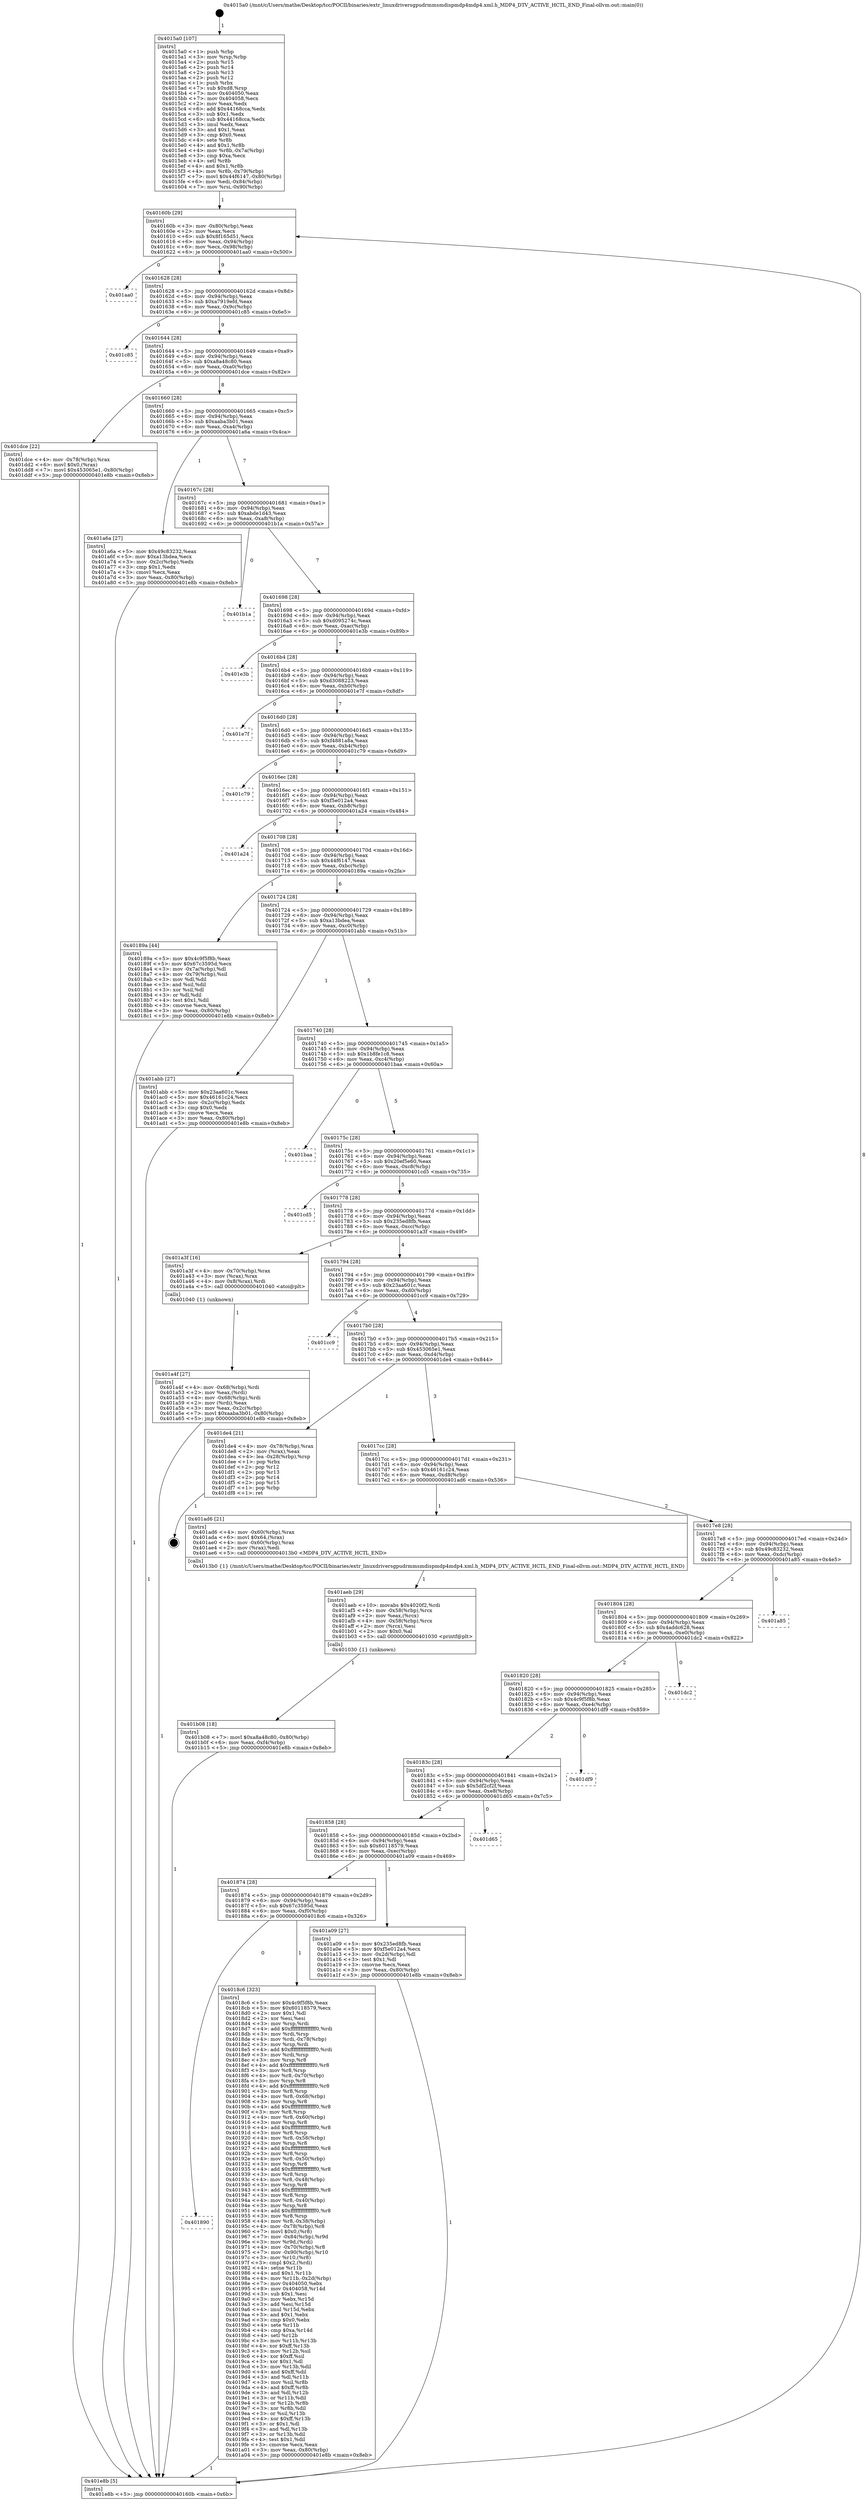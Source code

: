 digraph "0x4015a0" {
  label = "0x4015a0 (/mnt/c/Users/mathe/Desktop/tcc/POCII/binaries/extr_linuxdriversgpudrmmsmdispmdp4mdp4.xml.h_MDP4_DTV_ACTIVE_HCTL_END_Final-ollvm.out::main(0))"
  labelloc = "t"
  node[shape=record]

  Entry [label="",width=0.3,height=0.3,shape=circle,fillcolor=black,style=filled]
  "0x40160b" [label="{
     0x40160b [29]\l
     | [instrs]\l
     &nbsp;&nbsp;0x40160b \<+3\>: mov -0x80(%rbp),%eax\l
     &nbsp;&nbsp;0x40160e \<+2\>: mov %eax,%ecx\l
     &nbsp;&nbsp;0x401610 \<+6\>: sub $0x8f165d51,%ecx\l
     &nbsp;&nbsp;0x401616 \<+6\>: mov %eax,-0x94(%rbp)\l
     &nbsp;&nbsp;0x40161c \<+6\>: mov %ecx,-0x98(%rbp)\l
     &nbsp;&nbsp;0x401622 \<+6\>: je 0000000000401aa0 \<main+0x500\>\l
  }"]
  "0x401aa0" [label="{
     0x401aa0\l
  }", style=dashed]
  "0x401628" [label="{
     0x401628 [28]\l
     | [instrs]\l
     &nbsp;&nbsp;0x401628 \<+5\>: jmp 000000000040162d \<main+0x8d\>\l
     &nbsp;&nbsp;0x40162d \<+6\>: mov -0x94(%rbp),%eax\l
     &nbsp;&nbsp;0x401633 \<+5\>: sub $0xa7919efd,%eax\l
     &nbsp;&nbsp;0x401638 \<+6\>: mov %eax,-0x9c(%rbp)\l
     &nbsp;&nbsp;0x40163e \<+6\>: je 0000000000401c85 \<main+0x6e5\>\l
  }"]
  Exit [label="",width=0.3,height=0.3,shape=circle,fillcolor=black,style=filled,peripheries=2]
  "0x401c85" [label="{
     0x401c85\l
  }", style=dashed]
  "0x401644" [label="{
     0x401644 [28]\l
     | [instrs]\l
     &nbsp;&nbsp;0x401644 \<+5\>: jmp 0000000000401649 \<main+0xa9\>\l
     &nbsp;&nbsp;0x401649 \<+6\>: mov -0x94(%rbp),%eax\l
     &nbsp;&nbsp;0x40164f \<+5\>: sub $0xa8a48c80,%eax\l
     &nbsp;&nbsp;0x401654 \<+6\>: mov %eax,-0xa0(%rbp)\l
     &nbsp;&nbsp;0x40165a \<+6\>: je 0000000000401dce \<main+0x82e\>\l
  }"]
  "0x401b08" [label="{
     0x401b08 [18]\l
     | [instrs]\l
     &nbsp;&nbsp;0x401b08 \<+7\>: movl $0xa8a48c80,-0x80(%rbp)\l
     &nbsp;&nbsp;0x401b0f \<+6\>: mov %eax,-0xf4(%rbp)\l
     &nbsp;&nbsp;0x401b15 \<+5\>: jmp 0000000000401e8b \<main+0x8eb\>\l
  }"]
  "0x401dce" [label="{
     0x401dce [22]\l
     | [instrs]\l
     &nbsp;&nbsp;0x401dce \<+4\>: mov -0x78(%rbp),%rax\l
     &nbsp;&nbsp;0x401dd2 \<+6\>: movl $0x0,(%rax)\l
     &nbsp;&nbsp;0x401dd8 \<+7\>: movl $0x453065e1,-0x80(%rbp)\l
     &nbsp;&nbsp;0x401ddf \<+5\>: jmp 0000000000401e8b \<main+0x8eb\>\l
  }"]
  "0x401660" [label="{
     0x401660 [28]\l
     | [instrs]\l
     &nbsp;&nbsp;0x401660 \<+5\>: jmp 0000000000401665 \<main+0xc5\>\l
     &nbsp;&nbsp;0x401665 \<+6\>: mov -0x94(%rbp),%eax\l
     &nbsp;&nbsp;0x40166b \<+5\>: sub $0xaaba3b01,%eax\l
     &nbsp;&nbsp;0x401670 \<+6\>: mov %eax,-0xa4(%rbp)\l
     &nbsp;&nbsp;0x401676 \<+6\>: je 0000000000401a6a \<main+0x4ca\>\l
  }"]
  "0x401aeb" [label="{
     0x401aeb [29]\l
     | [instrs]\l
     &nbsp;&nbsp;0x401aeb \<+10\>: movabs $0x4020f2,%rdi\l
     &nbsp;&nbsp;0x401af5 \<+4\>: mov -0x58(%rbp),%rcx\l
     &nbsp;&nbsp;0x401af9 \<+2\>: mov %eax,(%rcx)\l
     &nbsp;&nbsp;0x401afb \<+4\>: mov -0x58(%rbp),%rcx\l
     &nbsp;&nbsp;0x401aff \<+2\>: mov (%rcx),%esi\l
     &nbsp;&nbsp;0x401b01 \<+2\>: mov $0x0,%al\l
     &nbsp;&nbsp;0x401b03 \<+5\>: call 0000000000401030 \<printf@plt\>\l
     | [calls]\l
     &nbsp;&nbsp;0x401030 \{1\} (unknown)\l
  }"]
  "0x401a6a" [label="{
     0x401a6a [27]\l
     | [instrs]\l
     &nbsp;&nbsp;0x401a6a \<+5\>: mov $0x49c83232,%eax\l
     &nbsp;&nbsp;0x401a6f \<+5\>: mov $0xa13bdea,%ecx\l
     &nbsp;&nbsp;0x401a74 \<+3\>: mov -0x2c(%rbp),%edx\l
     &nbsp;&nbsp;0x401a77 \<+3\>: cmp $0x1,%edx\l
     &nbsp;&nbsp;0x401a7a \<+3\>: cmovl %ecx,%eax\l
     &nbsp;&nbsp;0x401a7d \<+3\>: mov %eax,-0x80(%rbp)\l
     &nbsp;&nbsp;0x401a80 \<+5\>: jmp 0000000000401e8b \<main+0x8eb\>\l
  }"]
  "0x40167c" [label="{
     0x40167c [28]\l
     | [instrs]\l
     &nbsp;&nbsp;0x40167c \<+5\>: jmp 0000000000401681 \<main+0xe1\>\l
     &nbsp;&nbsp;0x401681 \<+6\>: mov -0x94(%rbp),%eax\l
     &nbsp;&nbsp;0x401687 \<+5\>: sub $0xabde1d43,%eax\l
     &nbsp;&nbsp;0x40168c \<+6\>: mov %eax,-0xa8(%rbp)\l
     &nbsp;&nbsp;0x401692 \<+6\>: je 0000000000401b1a \<main+0x57a\>\l
  }"]
  "0x401a4f" [label="{
     0x401a4f [27]\l
     | [instrs]\l
     &nbsp;&nbsp;0x401a4f \<+4\>: mov -0x68(%rbp),%rdi\l
     &nbsp;&nbsp;0x401a53 \<+2\>: mov %eax,(%rdi)\l
     &nbsp;&nbsp;0x401a55 \<+4\>: mov -0x68(%rbp),%rdi\l
     &nbsp;&nbsp;0x401a59 \<+2\>: mov (%rdi),%eax\l
     &nbsp;&nbsp;0x401a5b \<+3\>: mov %eax,-0x2c(%rbp)\l
     &nbsp;&nbsp;0x401a5e \<+7\>: movl $0xaaba3b01,-0x80(%rbp)\l
     &nbsp;&nbsp;0x401a65 \<+5\>: jmp 0000000000401e8b \<main+0x8eb\>\l
  }"]
  "0x401b1a" [label="{
     0x401b1a\l
  }", style=dashed]
  "0x401698" [label="{
     0x401698 [28]\l
     | [instrs]\l
     &nbsp;&nbsp;0x401698 \<+5\>: jmp 000000000040169d \<main+0xfd\>\l
     &nbsp;&nbsp;0x40169d \<+6\>: mov -0x94(%rbp),%eax\l
     &nbsp;&nbsp;0x4016a3 \<+5\>: sub $0xd095274c,%eax\l
     &nbsp;&nbsp;0x4016a8 \<+6\>: mov %eax,-0xac(%rbp)\l
     &nbsp;&nbsp;0x4016ae \<+6\>: je 0000000000401e3b \<main+0x89b\>\l
  }"]
  "0x401890" [label="{
     0x401890\l
  }", style=dashed]
  "0x401e3b" [label="{
     0x401e3b\l
  }", style=dashed]
  "0x4016b4" [label="{
     0x4016b4 [28]\l
     | [instrs]\l
     &nbsp;&nbsp;0x4016b4 \<+5\>: jmp 00000000004016b9 \<main+0x119\>\l
     &nbsp;&nbsp;0x4016b9 \<+6\>: mov -0x94(%rbp),%eax\l
     &nbsp;&nbsp;0x4016bf \<+5\>: sub $0xd3088223,%eax\l
     &nbsp;&nbsp;0x4016c4 \<+6\>: mov %eax,-0xb0(%rbp)\l
     &nbsp;&nbsp;0x4016ca \<+6\>: je 0000000000401e7f \<main+0x8df\>\l
  }"]
  "0x4018c6" [label="{
     0x4018c6 [323]\l
     | [instrs]\l
     &nbsp;&nbsp;0x4018c6 \<+5\>: mov $0x4c9f5f8b,%eax\l
     &nbsp;&nbsp;0x4018cb \<+5\>: mov $0x60118579,%ecx\l
     &nbsp;&nbsp;0x4018d0 \<+2\>: mov $0x1,%dl\l
     &nbsp;&nbsp;0x4018d2 \<+2\>: xor %esi,%esi\l
     &nbsp;&nbsp;0x4018d4 \<+3\>: mov %rsp,%rdi\l
     &nbsp;&nbsp;0x4018d7 \<+4\>: add $0xfffffffffffffff0,%rdi\l
     &nbsp;&nbsp;0x4018db \<+3\>: mov %rdi,%rsp\l
     &nbsp;&nbsp;0x4018de \<+4\>: mov %rdi,-0x78(%rbp)\l
     &nbsp;&nbsp;0x4018e2 \<+3\>: mov %rsp,%rdi\l
     &nbsp;&nbsp;0x4018e5 \<+4\>: add $0xfffffffffffffff0,%rdi\l
     &nbsp;&nbsp;0x4018e9 \<+3\>: mov %rdi,%rsp\l
     &nbsp;&nbsp;0x4018ec \<+3\>: mov %rsp,%r8\l
     &nbsp;&nbsp;0x4018ef \<+4\>: add $0xfffffffffffffff0,%r8\l
     &nbsp;&nbsp;0x4018f3 \<+3\>: mov %r8,%rsp\l
     &nbsp;&nbsp;0x4018f6 \<+4\>: mov %r8,-0x70(%rbp)\l
     &nbsp;&nbsp;0x4018fa \<+3\>: mov %rsp,%r8\l
     &nbsp;&nbsp;0x4018fd \<+4\>: add $0xfffffffffffffff0,%r8\l
     &nbsp;&nbsp;0x401901 \<+3\>: mov %r8,%rsp\l
     &nbsp;&nbsp;0x401904 \<+4\>: mov %r8,-0x68(%rbp)\l
     &nbsp;&nbsp;0x401908 \<+3\>: mov %rsp,%r8\l
     &nbsp;&nbsp;0x40190b \<+4\>: add $0xfffffffffffffff0,%r8\l
     &nbsp;&nbsp;0x40190f \<+3\>: mov %r8,%rsp\l
     &nbsp;&nbsp;0x401912 \<+4\>: mov %r8,-0x60(%rbp)\l
     &nbsp;&nbsp;0x401916 \<+3\>: mov %rsp,%r8\l
     &nbsp;&nbsp;0x401919 \<+4\>: add $0xfffffffffffffff0,%r8\l
     &nbsp;&nbsp;0x40191d \<+3\>: mov %r8,%rsp\l
     &nbsp;&nbsp;0x401920 \<+4\>: mov %r8,-0x58(%rbp)\l
     &nbsp;&nbsp;0x401924 \<+3\>: mov %rsp,%r8\l
     &nbsp;&nbsp;0x401927 \<+4\>: add $0xfffffffffffffff0,%r8\l
     &nbsp;&nbsp;0x40192b \<+3\>: mov %r8,%rsp\l
     &nbsp;&nbsp;0x40192e \<+4\>: mov %r8,-0x50(%rbp)\l
     &nbsp;&nbsp;0x401932 \<+3\>: mov %rsp,%r8\l
     &nbsp;&nbsp;0x401935 \<+4\>: add $0xfffffffffffffff0,%r8\l
     &nbsp;&nbsp;0x401939 \<+3\>: mov %r8,%rsp\l
     &nbsp;&nbsp;0x40193c \<+4\>: mov %r8,-0x48(%rbp)\l
     &nbsp;&nbsp;0x401940 \<+3\>: mov %rsp,%r8\l
     &nbsp;&nbsp;0x401943 \<+4\>: add $0xfffffffffffffff0,%r8\l
     &nbsp;&nbsp;0x401947 \<+3\>: mov %r8,%rsp\l
     &nbsp;&nbsp;0x40194a \<+4\>: mov %r8,-0x40(%rbp)\l
     &nbsp;&nbsp;0x40194e \<+3\>: mov %rsp,%r8\l
     &nbsp;&nbsp;0x401951 \<+4\>: add $0xfffffffffffffff0,%r8\l
     &nbsp;&nbsp;0x401955 \<+3\>: mov %r8,%rsp\l
     &nbsp;&nbsp;0x401958 \<+4\>: mov %r8,-0x38(%rbp)\l
     &nbsp;&nbsp;0x40195c \<+4\>: mov -0x78(%rbp),%r8\l
     &nbsp;&nbsp;0x401960 \<+7\>: movl $0x0,(%r8)\l
     &nbsp;&nbsp;0x401967 \<+7\>: mov -0x84(%rbp),%r9d\l
     &nbsp;&nbsp;0x40196e \<+3\>: mov %r9d,(%rdi)\l
     &nbsp;&nbsp;0x401971 \<+4\>: mov -0x70(%rbp),%r8\l
     &nbsp;&nbsp;0x401975 \<+7\>: mov -0x90(%rbp),%r10\l
     &nbsp;&nbsp;0x40197c \<+3\>: mov %r10,(%r8)\l
     &nbsp;&nbsp;0x40197f \<+3\>: cmpl $0x2,(%rdi)\l
     &nbsp;&nbsp;0x401982 \<+4\>: setne %r11b\l
     &nbsp;&nbsp;0x401986 \<+4\>: and $0x1,%r11b\l
     &nbsp;&nbsp;0x40198a \<+4\>: mov %r11b,-0x2d(%rbp)\l
     &nbsp;&nbsp;0x40198e \<+7\>: mov 0x404050,%ebx\l
     &nbsp;&nbsp;0x401995 \<+8\>: mov 0x404058,%r14d\l
     &nbsp;&nbsp;0x40199d \<+3\>: sub $0x1,%esi\l
     &nbsp;&nbsp;0x4019a0 \<+3\>: mov %ebx,%r15d\l
     &nbsp;&nbsp;0x4019a3 \<+3\>: add %esi,%r15d\l
     &nbsp;&nbsp;0x4019a6 \<+4\>: imul %r15d,%ebx\l
     &nbsp;&nbsp;0x4019aa \<+3\>: and $0x1,%ebx\l
     &nbsp;&nbsp;0x4019ad \<+3\>: cmp $0x0,%ebx\l
     &nbsp;&nbsp;0x4019b0 \<+4\>: sete %r11b\l
     &nbsp;&nbsp;0x4019b4 \<+4\>: cmp $0xa,%r14d\l
     &nbsp;&nbsp;0x4019b8 \<+4\>: setl %r12b\l
     &nbsp;&nbsp;0x4019bc \<+3\>: mov %r11b,%r13b\l
     &nbsp;&nbsp;0x4019bf \<+4\>: xor $0xff,%r13b\l
     &nbsp;&nbsp;0x4019c3 \<+3\>: mov %r12b,%sil\l
     &nbsp;&nbsp;0x4019c6 \<+4\>: xor $0xff,%sil\l
     &nbsp;&nbsp;0x4019ca \<+3\>: xor $0x1,%dl\l
     &nbsp;&nbsp;0x4019cd \<+3\>: mov %r13b,%dil\l
     &nbsp;&nbsp;0x4019d0 \<+4\>: and $0xff,%dil\l
     &nbsp;&nbsp;0x4019d4 \<+3\>: and %dl,%r11b\l
     &nbsp;&nbsp;0x4019d7 \<+3\>: mov %sil,%r8b\l
     &nbsp;&nbsp;0x4019da \<+4\>: and $0xff,%r8b\l
     &nbsp;&nbsp;0x4019de \<+3\>: and %dl,%r12b\l
     &nbsp;&nbsp;0x4019e1 \<+3\>: or %r11b,%dil\l
     &nbsp;&nbsp;0x4019e4 \<+3\>: or %r12b,%r8b\l
     &nbsp;&nbsp;0x4019e7 \<+3\>: xor %r8b,%dil\l
     &nbsp;&nbsp;0x4019ea \<+3\>: or %sil,%r13b\l
     &nbsp;&nbsp;0x4019ed \<+4\>: xor $0xff,%r13b\l
     &nbsp;&nbsp;0x4019f1 \<+3\>: or $0x1,%dl\l
     &nbsp;&nbsp;0x4019f4 \<+3\>: and %dl,%r13b\l
     &nbsp;&nbsp;0x4019f7 \<+3\>: or %r13b,%dil\l
     &nbsp;&nbsp;0x4019fa \<+4\>: test $0x1,%dil\l
     &nbsp;&nbsp;0x4019fe \<+3\>: cmovne %ecx,%eax\l
     &nbsp;&nbsp;0x401a01 \<+3\>: mov %eax,-0x80(%rbp)\l
     &nbsp;&nbsp;0x401a04 \<+5\>: jmp 0000000000401e8b \<main+0x8eb\>\l
  }"]
  "0x401e7f" [label="{
     0x401e7f\l
  }", style=dashed]
  "0x4016d0" [label="{
     0x4016d0 [28]\l
     | [instrs]\l
     &nbsp;&nbsp;0x4016d0 \<+5\>: jmp 00000000004016d5 \<main+0x135\>\l
     &nbsp;&nbsp;0x4016d5 \<+6\>: mov -0x94(%rbp),%eax\l
     &nbsp;&nbsp;0x4016db \<+5\>: sub $0xf4881a8a,%eax\l
     &nbsp;&nbsp;0x4016e0 \<+6\>: mov %eax,-0xb4(%rbp)\l
     &nbsp;&nbsp;0x4016e6 \<+6\>: je 0000000000401c79 \<main+0x6d9\>\l
  }"]
  "0x401874" [label="{
     0x401874 [28]\l
     | [instrs]\l
     &nbsp;&nbsp;0x401874 \<+5\>: jmp 0000000000401879 \<main+0x2d9\>\l
     &nbsp;&nbsp;0x401879 \<+6\>: mov -0x94(%rbp),%eax\l
     &nbsp;&nbsp;0x40187f \<+5\>: sub $0x67c3595d,%eax\l
     &nbsp;&nbsp;0x401884 \<+6\>: mov %eax,-0xf0(%rbp)\l
     &nbsp;&nbsp;0x40188a \<+6\>: je 00000000004018c6 \<main+0x326\>\l
  }"]
  "0x401c79" [label="{
     0x401c79\l
  }", style=dashed]
  "0x4016ec" [label="{
     0x4016ec [28]\l
     | [instrs]\l
     &nbsp;&nbsp;0x4016ec \<+5\>: jmp 00000000004016f1 \<main+0x151\>\l
     &nbsp;&nbsp;0x4016f1 \<+6\>: mov -0x94(%rbp),%eax\l
     &nbsp;&nbsp;0x4016f7 \<+5\>: sub $0xf5e012a4,%eax\l
     &nbsp;&nbsp;0x4016fc \<+6\>: mov %eax,-0xb8(%rbp)\l
     &nbsp;&nbsp;0x401702 \<+6\>: je 0000000000401a24 \<main+0x484\>\l
  }"]
  "0x401a09" [label="{
     0x401a09 [27]\l
     | [instrs]\l
     &nbsp;&nbsp;0x401a09 \<+5\>: mov $0x235ed8fb,%eax\l
     &nbsp;&nbsp;0x401a0e \<+5\>: mov $0xf5e012a4,%ecx\l
     &nbsp;&nbsp;0x401a13 \<+3\>: mov -0x2d(%rbp),%dl\l
     &nbsp;&nbsp;0x401a16 \<+3\>: test $0x1,%dl\l
     &nbsp;&nbsp;0x401a19 \<+3\>: cmovne %ecx,%eax\l
     &nbsp;&nbsp;0x401a1c \<+3\>: mov %eax,-0x80(%rbp)\l
     &nbsp;&nbsp;0x401a1f \<+5\>: jmp 0000000000401e8b \<main+0x8eb\>\l
  }"]
  "0x401a24" [label="{
     0x401a24\l
  }", style=dashed]
  "0x401708" [label="{
     0x401708 [28]\l
     | [instrs]\l
     &nbsp;&nbsp;0x401708 \<+5\>: jmp 000000000040170d \<main+0x16d\>\l
     &nbsp;&nbsp;0x40170d \<+6\>: mov -0x94(%rbp),%eax\l
     &nbsp;&nbsp;0x401713 \<+5\>: sub $0x44f6147,%eax\l
     &nbsp;&nbsp;0x401718 \<+6\>: mov %eax,-0xbc(%rbp)\l
     &nbsp;&nbsp;0x40171e \<+6\>: je 000000000040189a \<main+0x2fa\>\l
  }"]
  "0x401858" [label="{
     0x401858 [28]\l
     | [instrs]\l
     &nbsp;&nbsp;0x401858 \<+5\>: jmp 000000000040185d \<main+0x2bd\>\l
     &nbsp;&nbsp;0x40185d \<+6\>: mov -0x94(%rbp),%eax\l
     &nbsp;&nbsp;0x401863 \<+5\>: sub $0x60118579,%eax\l
     &nbsp;&nbsp;0x401868 \<+6\>: mov %eax,-0xec(%rbp)\l
     &nbsp;&nbsp;0x40186e \<+6\>: je 0000000000401a09 \<main+0x469\>\l
  }"]
  "0x40189a" [label="{
     0x40189a [44]\l
     | [instrs]\l
     &nbsp;&nbsp;0x40189a \<+5\>: mov $0x4c9f5f8b,%eax\l
     &nbsp;&nbsp;0x40189f \<+5\>: mov $0x67c3595d,%ecx\l
     &nbsp;&nbsp;0x4018a4 \<+3\>: mov -0x7a(%rbp),%dl\l
     &nbsp;&nbsp;0x4018a7 \<+4\>: mov -0x79(%rbp),%sil\l
     &nbsp;&nbsp;0x4018ab \<+3\>: mov %dl,%dil\l
     &nbsp;&nbsp;0x4018ae \<+3\>: and %sil,%dil\l
     &nbsp;&nbsp;0x4018b1 \<+3\>: xor %sil,%dl\l
     &nbsp;&nbsp;0x4018b4 \<+3\>: or %dl,%dil\l
     &nbsp;&nbsp;0x4018b7 \<+4\>: test $0x1,%dil\l
     &nbsp;&nbsp;0x4018bb \<+3\>: cmovne %ecx,%eax\l
     &nbsp;&nbsp;0x4018be \<+3\>: mov %eax,-0x80(%rbp)\l
     &nbsp;&nbsp;0x4018c1 \<+5\>: jmp 0000000000401e8b \<main+0x8eb\>\l
  }"]
  "0x401724" [label="{
     0x401724 [28]\l
     | [instrs]\l
     &nbsp;&nbsp;0x401724 \<+5\>: jmp 0000000000401729 \<main+0x189\>\l
     &nbsp;&nbsp;0x401729 \<+6\>: mov -0x94(%rbp),%eax\l
     &nbsp;&nbsp;0x40172f \<+5\>: sub $0xa13bdea,%eax\l
     &nbsp;&nbsp;0x401734 \<+6\>: mov %eax,-0xc0(%rbp)\l
     &nbsp;&nbsp;0x40173a \<+6\>: je 0000000000401abb \<main+0x51b\>\l
  }"]
  "0x401e8b" [label="{
     0x401e8b [5]\l
     | [instrs]\l
     &nbsp;&nbsp;0x401e8b \<+5\>: jmp 000000000040160b \<main+0x6b\>\l
  }"]
  "0x4015a0" [label="{
     0x4015a0 [107]\l
     | [instrs]\l
     &nbsp;&nbsp;0x4015a0 \<+1\>: push %rbp\l
     &nbsp;&nbsp;0x4015a1 \<+3\>: mov %rsp,%rbp\l
     &nbsp;&nbsp;0x4015a4 \<+2\>: push %r15\l
     &nbsp;&nbsp;0x4015a6 \<+2\>: push %r14\l
     &nbsp;&nbsp;0x4015a8 \<+2\>: push %r13\l
     &nbsp;&nbsp;0x4015aa \<+2\>: push %r12\l
     &nbsp;&nbsp;0x4015ac \<+1\>: push %rbx\l
     &nbsp;&nbsp;0x4015ad \<+7\>: sub $0xd8,%rsp\l
     &nbsp;&nbsp;0x4015b4 \<+7\>: mov 0x404050,%eax\l
     &nbsp;&nbsp;0x4015bb \<+7\>: mov 0x404058,%ecx\l
     &nbsp;&nbsp;0x4015c2 \<+2\>: mov %eax,%edx\l
     &nbsp;&nbsp;0x4015c4 \<+6\>: add $0x44168cca,%edx\l
     &nbsp;&nbsp;0x4015ca \<+3\>: sub $0x1,%edx\l
     &nbsp;&nbsp;0x4015cd \<+6\>: sub $0x44168cca,%edx\l
     &nbsp;&nbsp;0x4015d3 \<+3\>: imul %edx,%eax\l
     &nbsp;&nbsp;0x4015d6 \<+3\>: and $0x1,%eax\l
     &nbsp;&nbsp;0x4015d9 \<+3\>: cmp $0x0,%eax\l
     &nbsp;&nbsp;0x4015dc \<+4\>: sete %r8b\l
     &nbsp;&nbsp;0x4015e0 \<+4\>: and $0x1,%r8b\l
     &nbsp;&nbsp;0x4015e4 \<+4\>: mov %r8b,-0x7a(%rbp)\l
     &nbsp;&nbsp;0x4015e8 \<+3\>: cmp $0xa,%ecx\l
     &nbsp;&nbsp;0x4015eb \<+4\>: setl %r8b\l
     &nbsp;&nbsp;0x4015ef \<+4\>: and $0x1,%r8b\l
     &nbsp;&nbsp;0x4015f3 \<+4\>: mov %r8b,-0x79(%rbp)\l
     &nbsp;&nbsp;0x4015f7 \<+7\>: movl $0x44f6147,-0x80(%rbp)\l
     &nbsp;&nbsp;0x4015fe \<+6\>: mov %edi,-0x84(%rbp)\l
     &nbsp;&nbsp;0x401604 \<+7\>: mov %rsi,-0x90(%rbp)\l
  }"]
  "0x401d65" [label="{
     0x401d65\l
  }", style=dashed]
  "0x401abb" [label="{
     0x401abb [27]\l
     | [instrs]\l
     &nbsp;&nbsp;0x401abb \<+5\>: mov $0x23aa601c,%eax\l
     &nbsp;&nbsp;0x401ac0 \<+5\>: mov $0x46161c24,%ecx\l
     &nbsp;&nbsp;0x401ac5 \<+3\>: mov -0x2c(%rbp),%edx\l
     &nbsp;&nbsp;0x401ac8 \<+3\>: cmp $0x0,%edx\l
     &nbsp;&nbsp;0x401acb \<+3\>: cmove %ecx,%eax\l
     &nbsp;&nbsp;0x401ace \<+3\>: mov %eax,-0x80(%rbp)\l
     &nbsp;&nbsp;0x401ad1 \<+5\>: jmp 0000000000401e8b \<main+0x8eb\>\l
  }"]
  "0x401740" [label="{
     0x401740 [28]\l
     | [instrs]\l
     &nbsp;&nbsp;0x401740 \<+5\>: jmp 0000000000401745 \<main+0x1a5\>\l
     &nbsp;&nbsp;0x401745 \<+6\>: mov -0x94(%rbp),%eax\l
     &nbsp;&nbsp;0x40174b \<+5\>: sub $0x1b8fe1c8,%eax\l
     &nbsp;&nbsp;0x401750 \<+6\>: mov %eax,-0xc4(%rbp)\l
     &nbsp;&nbsp;0x401756 \<+6\>: je 0000000000401baa \<main+0x60a\>\l
  }"]
  "0x40183c" [label="{
     0x40183c [28]\l
     | [instrs]\l
     &nbsp;&nbsp;0x40183c \<+5\>: jmp 0000000000401841 \<main+0x2a1\>\l
     &nbsp;&nbsp;0x401841 \<+6\>: mov -0x94(%rbp),%eax\l
     &nbsp;&nbsp;0x401847 \<+5\>: sub $0x5df2cf2f,%eax\l
     &nbsp;&nbsp;0x40184c \<+6\>: mov %eax,-0xe8(%rbp)\l
     &nbsp;&nbsp;0x401852 \<+6\>: je 0000000000401d65 \<main+0x7c5\>\l
  }"]
  "0x401baa" [label="{
     0x401baa\l
  }", style=dashed]
  "0x40175c" [label="{
     0x40175c [28]\l
     | [instrs]\l
     &nbsp;&nbsp;0x40175c \<+5\>: jmp 0000000000401761 \<main+0x1c1\>\l
     &nbsp;&nbsp;0x401761 \<+6\>: mov -0x94(%rbp),%eax\l
     &nbsp;&nbsp;0x401767 \<+5\>: sub $0x20ef5e60,%eax\l
     &nbsp;&nbsp;0x40176c \<+6\>: mov %eax,-0xc8(%rbp)\l
     &nbsp;&nbsp;0x401772 \<+6\>: je 0000000000401cd5 \<main+0x735\>\l
  }"]
  "0x401df9" [label="{
     0x401df9\l
  }", style=dashed]
  "0x401cd5" [label="{
     0x401cd5\l
  }", style=dashed]
  "0x401778" [label="{
     0x401778 [28]\l
     | [instrs]\l
     &nbsp;&nbsp;0x401778 \<+5\>: jmp 000000000040177d \<main+0x1dd\>\l
     &nbsp;&nbsp;0x40177d \<+6\>: mov -0x94(%rbp),%eax\l
     &nbsp;&nbsp;0x401783 \<+5\>: sub $0x235ed8fb,%eax\l
     &nbsp;&nbsp;0x401788 \<+6\>: mov %eax,-0xcc(%rbp)\l
     &nbsp;&nbsp;0x40178e \<+6\>: je 0000000000401a3f \<main+0x49f\>\l
  }"]
  "0x401820" [label="{
     0x401820 [28]\l
     | [instrs]\l
     &nbsp;&nbsp;0x401820 \<+5\>: jmp 0000000000401825 \<main+0x285\>\l
     &nbsp;&nbsp;0x401825 \<+6\>: mov -0x94(%rbp),%eax\l
     &nbsp;&nbsp;0x40182b \<+5\>: sub $0x4c9f5f8b,%eax\l
     &nbsp;&nbsp;0x401830 \<+6\>: mov %eax,-0xe4(%rbp)\l
     &nbsp;&nbsp;0x401836 \<+6\>: je 0000000000401df9 \<main+0x859\>\l
  }"]
  "0x401a3f" [label="{
     0x401a3f [16]\l
     | [instrs]\l
     &nbsp;&nbsp;0x401a3f \<+4\>: mov -0x70(%rbp),%rax\l
     &nbsp;&nbsp;0x401a43 \<+3\>: mov (%rax),%rax\l
     &nbsp;&nbsp;0x401a46 \<+4\>: mov 0x8(%rax),%rdi\l
     &nbsp;&nbsp;0x401a4a \<+5\>: call 0000000000401040 \<atoi@plt\>\l
     | [calls]\l
     &nbsp;&nbsp;0x401040 \{1\} (unknown)\l
  }"]
  "0x401794" [label="{
     0x401794 [28]\l
     | [instrs]\l
     &nbsp;&nbsp;0x401794 \<+5\>: jmp 0000000000401799 \<main+0x1f9\>\l
     &nbsp;&nbsp;0x401799 \<+6\>: mov -0x94(%rbp),%eax\l
     &nbsp;&nbsp;0x40179f \<+5\>: sub $0x23aa601c,%eax\l
     &nbsp;&nbsp;0x4017a4 \<+6\>: mov %eax,-0xd0(%rbp)\l
     &nbsp;&nbsp;0x4017aa \<+6\>: je 0000000000401cc9 \<main+0x729\>\l
  }"]
  "0x401dc2" [label="{
     0x401dc2\l
  }", style=dashed]
  "0x401cc9" [label="{
     0x401cc9\l
  }", style=dashed]
  "0x4017b0" [label="{
     0x4017b0 [28]\l
     | [instrs]\l
     &nbsp;&nbsp;0x4017b0 \<+5\>: jmp 00000000004017b5 \<main+0x215\>\l
     &nbsp;&nbsp;0x4017b5 \<+6\>: mov -0x94(%rbp),%eax\l
     &nbsp;&nbsp;0x4017bb \<+5\>: sub $0x453065e1,%eax\l
     &nbsp;&nbsp;0x4017c0 \<+6\>: mov %eax,-0xd4(%rbp)\l
     &nbsp;&nbsp;0x4017c6 \<+6\>: je 0000000000401de4 \<main+0x844\>\l
  }"]
  "0x401804" [label="{
     0x401804 [28]\l
     | [instrs]\l
     &nbsp;&nbsp;0x401804 \<+5\>: jmp 0000000000401809 \<main+0x269\>\l
     &nbsp;&nbsp;0x401809 \<+6\>: mov -0x94(%rbp),%eax\l
     &nbsp;&nbsp;0x40180f \<+5\>: sub $0x4addc628,%eax\l
     &nbsp;&nbsp;0x401814 \<+6\>: mov %eax,-0xe0(%rbp)\l
     &nbsp;&nbsp;0x40181a \<+6\>: je 0000000000401dc2 \<main+0x822\>\l
  }"]
  "0x401de4" [label="{
     0x401de4 [21]\l
     | [instrs]\l
     &nbsp;&nbsp;0x401de4 \<+4\>: mov -0x78(%rbp),%rax\l
     &nbsp;&nbsp;0x401de8 \<+2\>: mov (%rax),%eax\l
     &nbsp;&nbsp;0x401dea \<+4\>: lea -0x28(%rbp),%rsp\l
     &nbsp;&nbsp;0x401dee \<+1\>: pop %rbx\l
     &nbsp;&nbsp;0x401def \<+2\>: pop %r12\l
     &nbsp;&nbsp;0x401df1 \<+2\>: pop %r13\l
     &nbsp;&nbsp;0x401df3 \<+2\>: pop %r14\l
     &nbsp;&nbsp;0x401df5 \<+2\>: pop %r15\l
     &nbsp;&nbsp;0x401df7 \<+1\>: pop %rbp\l
     &nbsp;&nbsp;0x401df8 \<+1\>: ret\l
  }"]
  "0x4017cc" [label="{
     0x4017cc [28]\l
     | [instrs]\l
     &nbsp;&nbsp;0x4017cc \<+5\>: jmp 00000000004017d1 \<main+0x231\>\l
     &nbsp;&nbsp;0x4017d1 \<+6\>: mov -0x94(%rbp),%eax\l
     &nbsp;&nbsp;0x4017d7 \<+5\>: sub $0x46161c24,%eax\l
     &nbsp;&nbsp;0x4017dc \<+6\>: mov %eax,-0xd8(%rbp)\l
     &nbsp;&nbsp;0x4017e2 \<+6\>: je 0000000000401ad6 \<main+0x536\>\l
  }"]
  "0x401a85" [label="{
     0x401a85\l
  }", style=dashed]
  "0x401ad6" [label="{
     0x401ad6 [21]\l
     | [instrs]\l
     &nbsp;&nbsp;0x401ad6 \<+4\>: mov -0x60(%rbp),%rax\l
     &nbsp;&nbsp;0x401ada \<+6\>: movl $0x64,(%rax)\l
     &nbsp;&nbsp;0x401ae0 \<+4\>: mov -0x60(%rbp),%rax\l
     &nbsp;&nbsp;0x401ae4 \<+2\>: mov (%rax),%edi\l
     &nbsp;&nbsp;0x401ae6 \<+5\>: call 00000000004013b0 \<MDP4_DTV_ACTIVE_HCTL_END\>\l
     | [calls]\l
     &nbsp;&nbsp;0x4013b0 \{1\} (/mnt/c/Users/mathe/Desktop/tcc/POCII/binaries/extr_linuxdriversgpudrmmsmdispmdp4mdp4.xml.h_MDP4_DTV_ACTIVE_HCTL_END_Final-ollvm.out::MDP4_DTV_ACTIVE_HCTL_END)\l
  }"]
  "0x4017e8" [label="{
     0x4017e8 [28]\l
     | [instrs]\l
     &nbsp;&nbsp;0x4017e8 \<+5\>: jmp 00000000004017ed \<main+0x24d\>\l
     &nbsp;&nbsp;0x4017ed \<+6\>: mov -0x94(%rbp),%eax\l
     &nbsp;&nbsp;0x4017f3 \<+5\>: sub $0x49c83232,%eax\l
     &nbsp;&nbsp;0x4017f8 \<+6\>: mov %eax,-0xdc(%rbp)\l
     &nbsp;&nbsp;0x4017fe \<+6\>: je 0000000000401a85 \<main+0x4e5\>\l
  }"]
  Entry -> "0x4015a0" [label=" 1"]
  "0x40160b" -> "0x401aa0" [label=" 0"]
  "0x40160b" -> "0x401628" [label=" 9"]
  "0x401de4" -> Exit [label=" 1"]
  "0x401628" -> "0x401c85" [label=" 0"]
  "0x401628" -> "0x401644" [label=" 9"]
  "0x401dce" -> "0x401e8b" [label=" 1"]
  "0x401644" -> "0x401dce" [label=" 1"]
  "0x401644" -> "0x401660" [label=" 8"]
  "0x401b08" -> "0x401e8b" [label=" 1"]
  "0x401660" -> "0x401a6a" [label=" 1"]
  "0x401660" -> "0x40167c" [label=" 7"]
  "0x401aeb" -> "0x401b08" [label=" 1"]
  "0x40167c" -> "0x401b1a" [label=" 0"]
  "0x40167c" -> "0x401698" [label=" 7"]
  "0x401ad6" -> "0x401aeb" [label=" 1"]
  "0x401698" -> "0x401e3b" [label=" 0"]
  "0x401698" -> "0x4016b4" [label=" 7"]
  "0x401a6a" -> "0x401e8b" [label=" 1"]
  "0x4016b4" -> "0x401e7f" [label=" 0"]
  "0x4016b4" -> "0x4016d0" [label=" 7"]
  "0x401a4f" -> "0x401e8b" [label=" 1"]
  "0x4016d0" -> "0x401c79" [label=" 0"]
  "0x4016d0" -> "0x4016ec" [label=" 7"]
  "0x401a09" -> "0x401e8b" [label=" 1"]
  "0x4016ec" -> "0x401a24" [label=" 0"]
  "0x4016ec" -> "0x401708" [label=" 7"]
  "0x4018c6" -> "0x401e8b" [label=" 1"]
  "0x401708" -> "0x40189a" [label=" 1"]
  "0x401708" -> "0x401724" [label=" 6"]
  "0x40189a" -> "0x401e8b" [label=" 1"]
  "0x4015a0" -> "0x40160b" [label=" 1"]
  "0x401e8b" -> "0x40160b" [label=" 8"]
  "0x401874" -> "0x401890" [label=" 0"]
  "0x401724" -> "0x401abb" [label=" 1"]
  "0x401724" -> "0x401740" [label=" 5"]
  "0x401874" -> "0x4018c6" [label=" 1"]
  "0x401740" -> "0x401baa" [label=" 0"]
  "0x401740" -> "0x40175c" [label=" 5"]
  "0x401858" -> "0x401874" [label=" 1"]
  "0x40175c" -> "0x401cd5" [label=" 0"]
  "0x40175c" -> "0x401778" [label=" 5"]
  "0x401858" -> "0x401a09" [label=" 1"]
  "0x401778" -> "0x401a3f" [label=" 1"]
  "0x401778" -> "0x401794" [label=" 4"]
  "0x40183c" -> "0x401858" [label=" 2"]
  "0x401794" -> "0x401cc9" [label=" 0"]
  "0x401794" -> "0x4017b0" [label=" 4"]
  "0x40183c" -> "0x401d65" [label=" 0"]
  "0x4017b0" -> "0x401de4" [label=" 1"]
  "0x4017b0" -> "0x4017cc" [label=" 3"]
  "0x401820" -> "0x40183c" [label=" 2"]
  "0x4017cc" -> "0x401ad6" [label=" 1"]
  "0x4017cc" -> "0x4017e8" [label=" 2"]
  "0x401820" -> "0x401df9" [label=" 0"]
  "0x4017e8" -> "0x401a85" [label=" 0"]
  "0x4017e8" -> "0x401804" [label=" 2"]
  "0x401a3f" -> "0x401a4f" [label=" 1"]
  "0x401804" -> "0x401dc2" [label=" 0"]
  "0x401804" -> "0x401820" [label=" 2"]
  "0x401abb" -> "0x401e8b" [label=" 1"]
}
